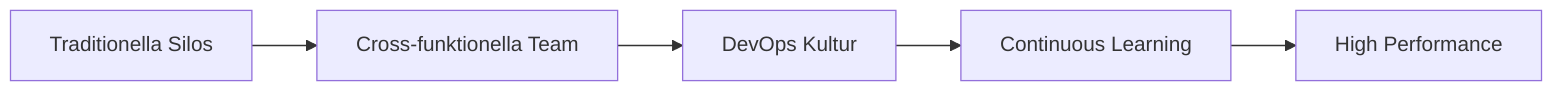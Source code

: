 graph LR
    A[Traditionella Silos]:::kv-primary --> B[Cross-funktionella Team]:::kv-highlight
    B --> C[DevOps Kultur]:::kv-accent
    C --> D[Continuous Learning]:::kv-accent
    D --> E[High Performance]:::kv-primary